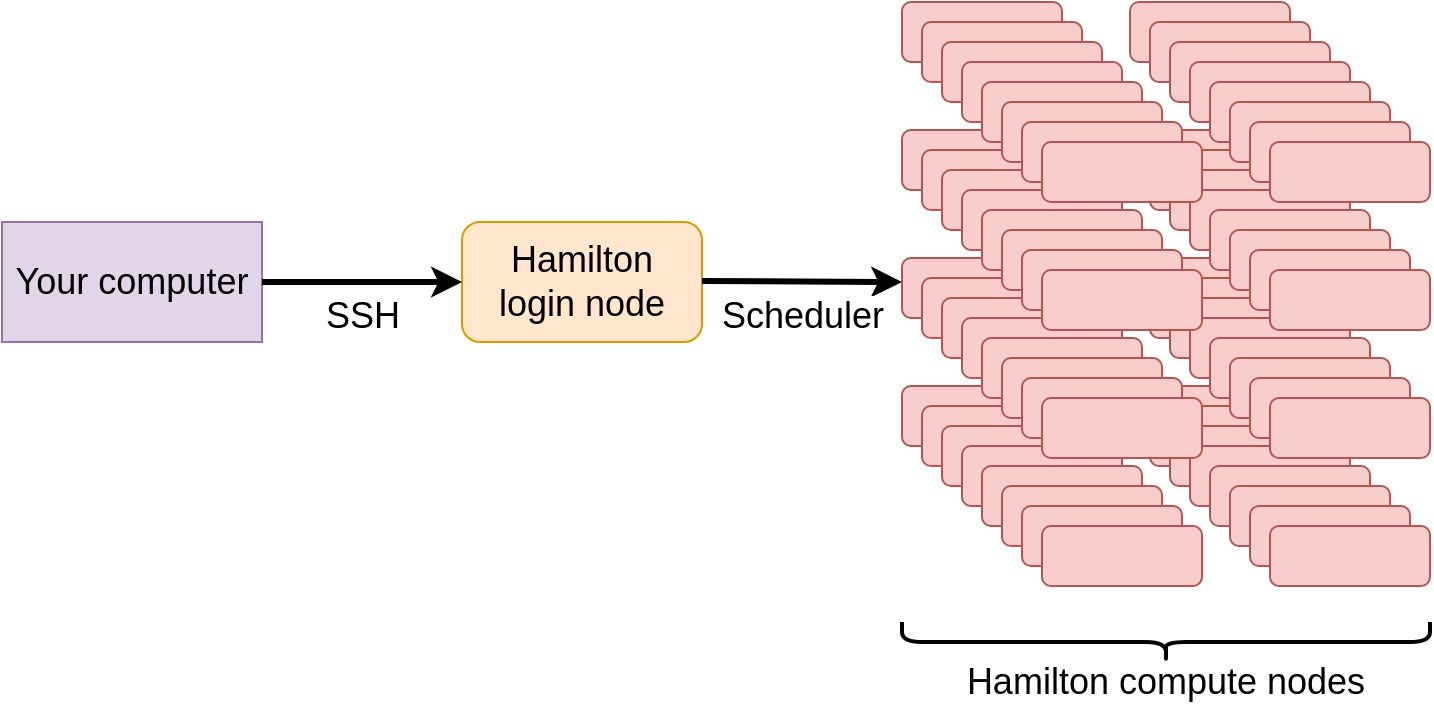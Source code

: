 <mxfile version="13.6.2" type="device"><diagram id="SZ0JNR597XXJB4jEzVh2" name="Page-1"><mxGraphModel dx="786" dy="580" grid="1" gridSize="10" guides="1" tooltips="1" connect="1" arrows="1" fold="1" page="1" pageScale="1" pageWidth="827" pageHeight="1169" math="0" shadow="0"><root><mxCell id="0"/><mxCell id="1" parent="0"/><mxCell id="ba373zu0Z6_mennhMJ6B-1" value="&lt;font style=&quot;font-size: 18px&quot;&gt;Your computer&lt;/font&gt;" style="rounded=0;whiteSpace=wrap;html=1;fillColor=#e1d5e7;strokeColor=#9673a6;" vertex="1" parent="1"><mxGeometry y="180" width="130" height="60" as="geometry"/></mxCell><mxCell id="ba373zu0Z6_mennhMJ6B-2" value="&lt;font style=&quot;font-size: 18px&quot;&gt;Hamilton&lt;br&gt;login node&lt;/font&gt;" style="rounded=1;whiteSpace=wrap;html=1;fillColor=#ffe6cc;strokeColor=#d79b00;" vertex="1" parent="1"><mxGeometry x="230" y="180" width="120" height="60" as="geometry"/></mxCell><mxCell id="ba373zu0Z6_mennhMJ6B-91" value="" style="group" vertex="1" connectable="0" parent="1"><mxGeometry x="450" y="70" width="264" height="292" as="geometry"/></mxCell><mxCell id="ba373zu0Z6_mennhMJ6B-55" value="" style="rounded=1;whiteSpace=wrap;html=1;fillColor=#f8cecc;strokeColor=#b85450;" vertex="1" parent="ba373zu0Z6_mennhMJ6B-91"><mxGeometry x="114" y="192" width="80" height="30" as="geometry"/></mxCell><mxCell id="ba373zu0Z6_mennhMJ6B-56" value="" style="rounded=1;whiteSpace=wrap;html=1;fillColor=#f8cecc;strokeColor=#b85450;" vertex="1" parent="ba373zu0Z6_mennhMJ6B-91"><mxGeometry x="124" y="202" width="80" height="30" as="geometry"/></mxCell><mxCell id="ba373zu0Z6_mennhMJ6B-57" value="" style="rounded=1;whiteSpace=wrap;html=1;fillColor=#f8cecc;strokeColor=#b85450;" vertex="1" parent="ba373zu0Z6_mennhMJ6B-91"><mxGeometry x="134" y="212" width="80" height="30" as="geometry"/></mxCell><mxCell id="ba373zu0Z6_mennhMJ6B-58" value="" style="rounded=1;whiteSpace=wrap;html=1;fillColor=#f8cecc;strokeColor=#b85450;" vertex="1" parent="ba373zu0Z6_mennhMJ6B-91"><mxGeometry x="144" y="222" width="80" height="30" as="geometry"/></mxCell><mxCell id="ba373zu0Z6_mennhMJ6B-59" value="" style="rounded=1;whiteSpace=wrap;html=1;fillColor=#f8cecc;strokeColor=#b85450;" vertex="1" parent="ba373zu0Z6_mennhMJ6B-91"><mxGeometry x="154" y="232" width="80" height="30" as="geometry"/></mxCell><mxCell id="ba373zu0Z6_mennhMJ6B-60" value="" style="rounded=1;whiteSpace=wrap;html=1;fillColor=#f8cecc;strokeColor=#b85450;" vertex="1" parent="ba373zu0Z6_mennhMJ6B-91"><mxGeometry x="164" y="242" width="80" height="30" as="geometry"/></mxCell><mxCell id="ba373zu0Z6_mennhMJ6B-61" value="" style="rounded=1;whiteSpace=wrap;html=1;fillColor=#f8cecc;strokeColor=#b85450;" vertex="1" parent="ba373zu0Z6_mennhMJ6B-91"><mxGeometry x="174" y="252" width="80" height="30" as="geometry"/></mxCell><mxCell id="ba373zu0Z6_mennhMJ6B-62" value="" style="rounded=1;whiteSpace=wrap;html=1;fillColor=#f8cecc;strokeColor=#b85450;" vertex="1" parent="ba373zu0Z6_mennhMJ6B-91"><mxGeometry x="184" y="262" width="80" height="30" as="geometry"/></mxCell><mxCell id="ba373zu0Z6_mennhMJ6B-63" value="" style="rounded=1;whiteSpace=wrap;html=1;fillColor=#f8cecc;strokeColor=#b85450;" vertex="1" parent="ba373zu0Z6_mennhMJ6B-91"><mxGeometry x="114" y="128" width="80" height="30" as="geometry"/></mxCell><mxCell id="ba373zu0Z6_mennhMJ6B-64" value="" style="rounded=1;whiteSpace=wrap;html=1;fillColor=#f8cecc;strokeColor=#b85450;" vertex="1" parent="ba373zu0Z6_mennhMJ6B-91"><mxGeometry x="124" y="138" width="80" height="30" as="geometry"/></mxCell><mxCell id="ba373zu0Z6_mennhMJ6B-65" value="" style="rounded=1;whiteSpace=wrap;html=1;fillColor=#f8cecc;strokeColor=#b85450;" vertex="1" parent="ba373zu0Z6_mennhMJ6B-91"><mxGeometry x="134" y="148" width="80" height="30" as="geometry"/></mxCell><mxCell id="ba373zu0Z6_mennhMJ6B-66" value="" style="rounded=1;whiteSpace=wrap;html=1;fillColor=#f8cecc;strokeColor=#b85450;" vertex="1" parent="ba373zu0Z6_mennhMJ6B-91"><mxGeometry x="144" y="158" width="80" height="30" as="geometry"/></mxCell><mxCell id="ba373zu0Z6_mennhMJ6B-67" value="" style="rounded=1;whiteSpace=wrap;html=1;fillColor=#f8cecc;strokeColor=#b85450;" vertex="1" parent="ba373zu0Z6_mennhMJ6B-91"><mxGeometry x="154" y="168" width="80" height="30" as="geometry"/></mxCell><mxCell id="ba373zu0Z6_mennhMJ6B-68" value="" style="rounded=1;whiteSpace=wrap;html=1;fillColor=#f8cecc;strokeColor=#b85450;" vertex="1" parent="ba373zu0Z6_mennhMJ6B-91"><mxGeometry x="164" y="178" width="80" height="30" as="geometry"/></mxCell><mxCell id="ba373zu0Z6_mennhMJ6B-69" value="" style="rounded=1;whiteSpace=wrap;html=1;fillColor=#f8cecc;strokeColor=#b85450;" vertex="1" parent="ba373zu0Z6_mennhMJ6B-91"><mxGeometry x="174" y="188" width="80" height="30" as="geometry"/></mxCell><mxCell id="ba373zu0Z6_mennhMJ6B-70" value="" style="rounded=1;whiteSpace=wrap;html=1;fillColor=#f8cecc;strokeColor=#b85450;" vertex="1" parent="ba373zu0Z6_mennhMJ6B-91"><mxGeometry x="184" y="198" width="80" height="30" as="geometry"/></mxCell><mxCell id="ba373zu0Z6_mennhMJ6B-71" value="" style="rounded=1;whiteSpace=wrap;html=1;fillColor=#f8cecc;strokeColor=#b85450;" vertex="1" parent="ba373zu0Z6_mennhMJ6B-91"><mxGeometry x="114" y="64" width="80" height="30" as="geometry"/></mxCell><mxCell id="ba373zu0Z6_mennhMJ6B-72" value="" style="rounded=1;whiteSpace=wrap;html=1;fillColor=#f8cecc;strokeColor=#b85450;" vertex="1" parent="ba373zu0Z6_mennhMJ6B-91"><mxGeometry x="124" y="74" width="80" height="30" as="geometry"/></mxCell><mxCell id="ba373zu0Z6_mennhMJ6B-73" value="" style="rounded=1;whiteSpace=wrap;html=1;fillColor=#f8cecc;strokeColor=#b85450;" vertex="1" parent="ba373zu0Z6_mennhMJ6B-91"><mxGeometry x="134" y="84" width="80" height="30" as="geometry"/></mxCell><mxCell id="ba373zu0Z6_mennhMJ6B-74" value="" style="rounded=1;whiteSpace=wrap;html=1;fillColor=#f8cecc;strokeColor=#b85450;" vertex="1" parent="ba373zu0Z6_mennhMJ6B-91"><mxGeometry x="144" y="94" width="80" height="30" as="geometry"/></mxCell><mxCell id="ba373zu0Z6_mennhMJ6B-75" value="" style="rounded=1;whiteSpace=wrap;html=1;fillColor=#f8cecc;strokeColor=#b85450;" vertex="1" parent="ba373zu0Z6_mennhMJ6B-91"><mxGeometry x="154" y="104" width="80" height="30" as="geometry"/></mxCell><mxCell id="ba373zu0Z6_mennhMJ6B-76" value="" style="rounded=1;whiteSpace=wrap;html=1;fillColor=#f8cecc;strokeColor=#b85450;" vertex="1" parent="ba373zu0Z6_mennhMJ6B-91"><mxGeometry x="164" y="114" width="80" height="30" as="geometry"/></mxCell><mxCell id="ba373zu0Z6_mennhMJ6B-77" value="" style="rounded=1;whiteSpace=wrap;html=1;fillColor=#f8cecc;strokeColor=#b85450;" vertex="1" parent="ba373zu0Z6_mennhMJ6B-91"><mxGeometry x="174" y="124" width="80" height="30" as="geometry"/></mxCell><mxCell id="ba373zu0Z6_mennhMJ6B-78" value="" style="rounded=1;whiteSpace=wrap;html=1;fillColor=#f8cecc;strokeColor=#b85450;" vertex="1" parent="ba373zu0Z6_mennhMJ6B-91"><mxGeometry x="184" y="134" width="80" height="30" as="geometry"/></mxCell><mxCell id="ba373zu0Z6_mennhMJ6B-79" value="" style="rounded=1;whiteSpace=wrap;html=1;fillColor=#f8cecc;strokeColor=#b85450;" vertex="1" parent="ba373zu0Z6_mennhMJ6B-91"><mxGeometry x="114" width="80" height="30" as="geometry"/></mxCell><mxCell id="ba373zu0Z6_mennhMJ6B-80" value="" style="rounded=1;whiteSpace=wrap;html=1;fillColor=#f8cecc;strokeColor=#b85450;" vertex="1" parent="ba373zu0Z6_mennhMJ6B-91"><mxGeometry x="124" y="10" width="80" height="30" as="geometry"/></mxCell><mxCell id="ba373zu0Z6_mennhMJ6B-81" value="" style="rounded=1;whiteSpace=wrap;html=1;fillColor=#f8cecc;strokeColor=#b85450;" vertex="1" parent="ba373zu0Z6_mennhMJ6B-91"><mxGeometry x="134" y="20" width="80" height="30" as="geometry"/></mxCell><mxCell id="ba373zu0Z6_mennhMJ6B-82" value="" style="rounded=1;whiteSpace=wrap;html=1;fillColor=#f8cecc;strokeColor=#b85450;" vertex="1" parent="ba373zu0Z6_mennhMJ6B-91"><mxGeometry x="144" y="30" width="80" height="30" as="geometry"/></mxCell><mxCell id="ba373zu0Z6_mennhMJ6B-83" value="" style="rounded=1;whiteSpace=wrap;html=1;fillColor=#f8cecc;strokeColor=#b85450;" vertex="1" parent="ba373zu0Z6_mennhMJ6B-91"><mxGeometry x="154" y="40" width="80" height="30" as="geometry"/></mxCell><mxCell id="ba373zu0Z6_mennhMJ6B-84" value="" style="rounded=1;whiteSpace=wrap;html=1;fillColor=#f8cecc;strokeColor=#b85450;" vertex="1" parent="ba373zu0Z6_mennhMJ6B-91"><mxGeometry x="164" y="50" width="80" height="30" as="geometry"/></mxCell><mxCell id="ba373zu0Z6_mennhMJ6B-85" value="" style="rounded=1;whiteSpace=wrap;html=1;fillColor=#f8cecc;strokeColor=#b85450;" vertex="1" parent="ba373zu0Z6_mennhMJ6B-91"><mxGeometry x="174" y="60" width="80" height="30" as="geometry"/></mxCell><mxCell id="ba373zu0Z6_mennhMJ6B-86" value="" style="rounded=1;whiteSpace=wrap;html=1;fillColor=#f8cecc;strokeColor=#b85450;" vertex="1" parent="ba373zu0Z6_mennhMJ6B-91"><mxGeometry x="184" y="70" width="80" height="30" as="geometry"/></mxCell><mxCell id="ba373zu0Z6_mennhMJ6B-37" value="" style="rounded=1;whiteSpace=wrap;html=1;fillColor=#f8cecc;strokeColor=#b85450;" vertex="1" parent="ba373zu0Z6_mennhMJ6B-91"><mxGeometry y="192" width="80" height="30" as="geometry"/></mxCell><mxCell id="ba373zu0Z6_mennhMJ6B-38" value="" style="rounded=1;whiteSpace=wrap;html=1;fillColor=#f8cecc;strokeColor=#b85450;" vertex="1" parent="ba373zu0Z6_mennhMJ6B-91"><mxGeometry x="10" y="202" width="80" height="30" as="geometry"/></mxCell><mxCell id="ba373zu0Z6_mennhMJ6B-39" value="" style="rounded=1;whiteSpace=wrap;html=1;fillColor=#f8cecc;strokeColor=#b85450;" vertex="1" parent="ba373zu0Z6_mennhMJ6B-91"><mxGeometry x="20" y="212" width="80" height="30" as="geometry"/></mxCell><mxCell id="ba373zu0Z6_mennhMJ6B-40" value="" style="rounded=1;whiteSpace=wrap;html=1;fillColor=#f8cecc;strokeColor=#b85450;" vertex="1" parent="ba373zu0Z6_mennhMJ6B-91"><mxGeometry x="30" y="222" width="80" height="30" as="geometry"/></mxCell><mxCell id="ba373zu0Z6_mennhMJ6B-41" value="" style="rounded=1;whiteSpace=wrap;html=1;fillColor=#f8cecc;strokeColor=#b85450;" vertex="1" parent="ba373zu0Z6_mennhMJ6B-91"><mxGeometry x="40" y="232" width="80" height="30" as="geometry"/></mxCell><mxCell id="ba373zu0Z6_mennhMJ6B-42" value="" style="rounded=1;whiteSpace=wrap;html=1;fillColor=#f8cecc;strokeColor=#b85450;" vertex="1" parent="ba373zu0Z6_mennhMJ6B-91"><mxGeometry x="50" y="242" width="80" height="30" as="geometry"/></mxCell><mxCell id="ba373zu0Z6_mennhMJ6B-43" value="" style="rounded=1;whiteSpace=wrap;html=1;fillColor=#f8cecc;strokeColor=#b85450;" vertex="1" parent="ba373zu0Z6_mennhMJ6B-91"><mxGeometry x="60" y="252" width="80" height="30" as="geometry"/></mxCell><mxCell id="ba373zu0Z6_mennhMJ6B-44" value="" style="rounded=1;whiteSpace=wrap;html=1;fillColor=#f8cecc;strokeColor=#b85450;" vertex="1" parent="ba373zu0Z6_mennhMJ6B-91"><mxGeometry x="70" y="262" width="80" height="30" as="geometry"/></mxCell><mxCell id="ba373zu0Z6_mennhMJ6B-45" value="" style="rounded=1;whiteSpace=wrap;html=1;fillColor=#f8cecc;strokeColor=#b85450;" vertex="1" parent="ba373zu0Z6_mennhMJ6B-91"><mxGeometry y="128" width="80" height="30" as="geometry"/></mxCell><mxCell id="ba373zu0Z6_mennhMJ6B-46" value="" style="rounded=1;whiteSpace=wrap;html=1;fillColor=#f8cecc;strokeColor=#b85450;" vertex="1" parent="ba373zu0Z6_mennhMJ6B-91"><mxGeometry x="10" y="138" width="80" height="30" as="geometry"/></mxCell><mxCell id="ba373zu0Z6_mennhMJ6B-47" value="" style="rounded=1;whiteSpace=wrap;html=1;fillColor=#f8cecc;strokeColor=#b85450;" vertex="1" parent="ba373zu0Z6_mennhMJ6B-91"><mxGeometry x="20" y="148" width="80" height="30" as="geometry"/></mxCell><mxCell id="ba373zu0Z6_mennhMJ6B-48" value="" style="rounded=1;whiteSpace=wrap;html=1;fillColor=#f8cecc;strokeColor=#b85450;" vertex="1" parent="ba373zu0Z6_mennhMJ6B-91"><mxGeometry x="30" y="158" width="80" height="30" as="geometry"/></mxCell><mxCell id="ba373zu0Z6_mennhMJ6B-49" value="" style="rounded=1;whiteSpace=wrap;html=1;fillColor=#f8cecc;strokeColor=#b85450;" vertex="1" parent="ba373zu0Z6_mennhMJ6B-91"><mxGeometry x="40" y="168" width="80" height="30" as="geometry"/></mxCell><mxCell id="ba373zu0Z6_mennhMJ6B-50" value="" style="rounded=1;whiteSpace=wrap;html=1;fillColor=#f8cecc;strokeColor=#b85450;" vertex="1" parent="ba373zu0Z6_mennhMJ6B-91"><mxGeometry x="50" y="178" width="80" height="30" as="geometry"/></mxCell><mxCell id="ba373zu0Z6_mennhMJ6B-51" value="" style="rounded=1;whiteSpace=wrap;html=1;fillColor=#f8cecc;strokeColor=#b85450;" vertex="1" parent="ba373zu0Z6_mennhMJ6B-91"><mxGeometry x="60" y="188" width="80" height="30" as="geometry"/></mxCell><mxCell id="ba373zu0Z6_mennhMJ6B-52" value="" style="rounded=1;whiteSpace=wrap;html=1;fillColor=#f8cecc;strokeColor=#b85450;" vertex="1" parent="ba373zu0Z6_mennhMJ6B-91"><mxGeometry x="70" y="198" width="80" height="30" as="geometry"/></mxCell><mxCell id="ba373zu0Z6_mennhMJ6B-29" value="" style="rounded=1;whiteSpace=wrap;html=1;fillColor=#f8cecc;strokeColor=#b85450;" vertex="1" parent="ba373zu0Z6_mennhMJ6B-91"><mxGeometry y="64" width="80" height="30" as="geometry"/></mxCell><mxCell id="ba373zu0Z6_mennhMJ6B-30" value="" style="rounded=1;whiteSpace=wrap;html=1;fillColor=#f8cecc;strokeColor=#b85450;" vertex="1" parent="ba373zu0Z6_mennhMJ6B-91"><mxGeometry x="10" y="74" width="80" height="30" as="geometry"/></mxCell><mxCell id="ba373zu0Z6_mennhMJ6B-31" value="" style="rounded=1;whiteSpace=wrap;html=1;fillColor=#f8cecc;strokeColor=#b85450;" vertex="1" parent="ba373zu0Z6_mennhMJ6B-91"><mxGeometry x="20" y="84" width="80" height="30" as="geometry"/></mxCell><mxCell id="ba373zu0Z6_mennhMJ6B-32" value="" style="rounded=1;whiteSpace=wrap;html=1;fillColor=#f8cecc;strokeColor=#b85450;" vertex="1" parent="ba373zu0Z6_mennhMJ6B-91"><mxGeometry x="30" y="94" width="80" height="30" as="geometry"/></mxCell><mxCell id="ba373zu0Z6_mennhMJ6B-33" value="" style="rounded=1;whiteSpace=wrap;html=1;fillColor=#f8cecc;strokeColor=#b85450;" vertex="1" parent="ba373zu0Z6_mennhMJ6B-91"><mxGeometry x="40" y="104" width="80" height="30" as="geometry"/></mxCell><mxCell id="ba373zu0Z6_mennhMJ6B-34" value="" style="rounded=1;whiteSpace=wrap;html=1;fillColor=#f8cecc;strokeColor=#b85450;" vertex="1" parent="ba373zu0Z6_mennhMJ6B-91"><mxGeometry x="50" y="114" width="80" height="30" as="geometry"/></mxCell><mxCell id="ba373zu0Z6_mennhMJ6B-35" value="" style="rounded=1;whiteSpace=wrap;html=1;fillColor=#f8cecc;strokeColor=#b85450;" vertex="1" parent="ba373zu0Z6_mennhMJ6B-91"><mxGeometry x="60" y="124" width="80" height="30" as="geometry"/></mxCell><mxCell id="ba373zu0Z6_mennhMJ6B-36" value="" style="rounded=1;whiteSpace=wrap;html=1;fillColor=#f8cecc;strokeColor=#b85450;" vertex="1" parent="ba373zu0Z6_mennhMJ6B-91"><mxGeometry x="70" y="134" width="80" height="30" as="geometry"/></mxCell><mxCell id="ba373zu0Z6_mennhMJ6B-21" value="" style="rounded=1;whiteSpace=wrap;html=1;fillColor=#f8cecc;strokeColor=#b85450;" vertex="1" parent="ba373zu0Z6_mennhMJ6B-91"><mxGeometry width="80" height="30" as="geometry"/></mxCell><mxCell id="ba373zu0Z6_mennhMJ6B-22" value="" style="rounded=1;whiteSpace=wrap;html=1;fillColor=#f8cecc;strokeColor=#b85450;" vertex="1" parent="ba373zu0Z6_mennhMJ6B-91"><mxGeometry x="10" y="10" width="80" height="30" as="geometry"/></mxCell><mxCell id="ba373zu0Z6_mennhMJ6B-23" value="" style="rounded=1;whiteSpace=wrap;html=1;fillColor=#f8cecc;strokeColor=#b85450;" vertex="1" parent="ba373zu0Z6_mennhMJ6B-91"><mxGeometry x="20" y="20" width="80" height="30" as="geometry"/></mxCell><mxCell id="ba373zu0Z6_mennhMJ6B-24" value="" style="rounded=1;whiteSpace=wrap;html=1;fillColor=#f8cecc;strokeColor=#b85450;" vertex="1" parent="ba373zu0Z6_mennhMJ6B-91"><mxGeometry x="30" y="30" width="80" height="30" as="geometry"/></mxCell><mxCell id="ba373zu0Z6_mennhMJ6B-25" value="" style="rounded=1;whiteSpace=wrap;html=1;fillColor=#f8cecc;strokeColor=#b85450;" vertex="1" parent="ba373zu0Z6_mennhMJ6B-91"><mxGeometry x="40" y="40" width="80" height="30" as="geometry"/></mxCell><mxCell id="ba373zu0Z6_mennhMJ6B-26" value="" style="rounded=1;whiteSpace=wrap;html=1;fillColor=#f8cecc;strokeColor=#b85450;" vertex="1" parent="ba373zu0Z6_mennhMJ6B-91"><mxGeometry x="50" y="50" width="80" height="30" as="geometry"/></mxCell><mxCell id="ba373zu0Z6_mennhMJ6B-27" value="" style="rounded=1;whiteSpace=wrap;html=1;fillColor=#f8cecc;strokeColor=#b85450;" vertex="1" parent="ba373zu0Z6_mennhMJ6B-91"><mxGeometry x="60" y="60" width="80" height="30" as="geometry"/></mxCell><mxCell id="ba373zu0Z6_mennhMJ6B-28" value="" style="rounded=1;whiteSpace=wrap;html=1;fillColor=#f8cecc;strokeColor=#b85450;" vertex="1" parent="ba373zu0Z6_mennhMJ6B-91"><mxGeometry x="70" y="70" width="80" height="30" as="geometry"/></mxCell><mxCell id="ba373zu0Z6_mennhMJ6B-92" value="&lt;font style=&quot;font-size: 18px&quot;&gt;SSH&lt;/font&gt;" style="endArrow=classic;html=1;exitX=1;exitY=0.5;exitDx=0;exitDy=0;entryX=0;entryY=0.5;entryDx=0;entryDy=0;strokeWidth=3;verticalAlign=top;" edge="1" parent="1" source="ba373zu0Z6_mennhMJ6B-1" target="ba373zu0Z6_mennhMJ6B-2"><mxGeometry width="50" height="50" relative="1" as="geometry"><mxPoint x="430" y="214" as="sourcePoint"/><mxPoint x="480" y="164" as="targetPoint"/></mxGeometry></mxCell><mxCell id="ba373zu0Z6_mennhMJ6B-93" value="&lt;font style=&quot;font-size: 18px&quot;&gt;Scheduler&lt;/font&gt;" style="endArrow=classic;html=1;strokeWidth=3;verticalAlign=top;" edge="1" parent="1"><mxGeometry width="50" height="50" relative="1" as="geometry"><mxPoint x="350" y="209.5" as="sourcePoint"/><mxPoint x="450" y="210" as="targetPoint"/></mxGeometry></mxCell><mxCell id="ba373zu0Z6_mennhMJ6B-96" value="&lt;font style=&quot;font-size: 18px&quot;&gt;Hamilton compute nodes&lt;/font&gt;" style="shape=curlyBracket;whiteSpace=wrap;html=1;rounded=1;strokeWidth=2;direction=north;verticalAlign=middle;fontSize=18;horizontal=1;labelPosition=center;verticalLabelPosition=bottom;align=center;" vertex="1" parent="1"><mxGeometry x="450" y="380" width="264" height="20" as="geometry"/></mxCell></root></mxGraphModel></diagram></mxfile>
